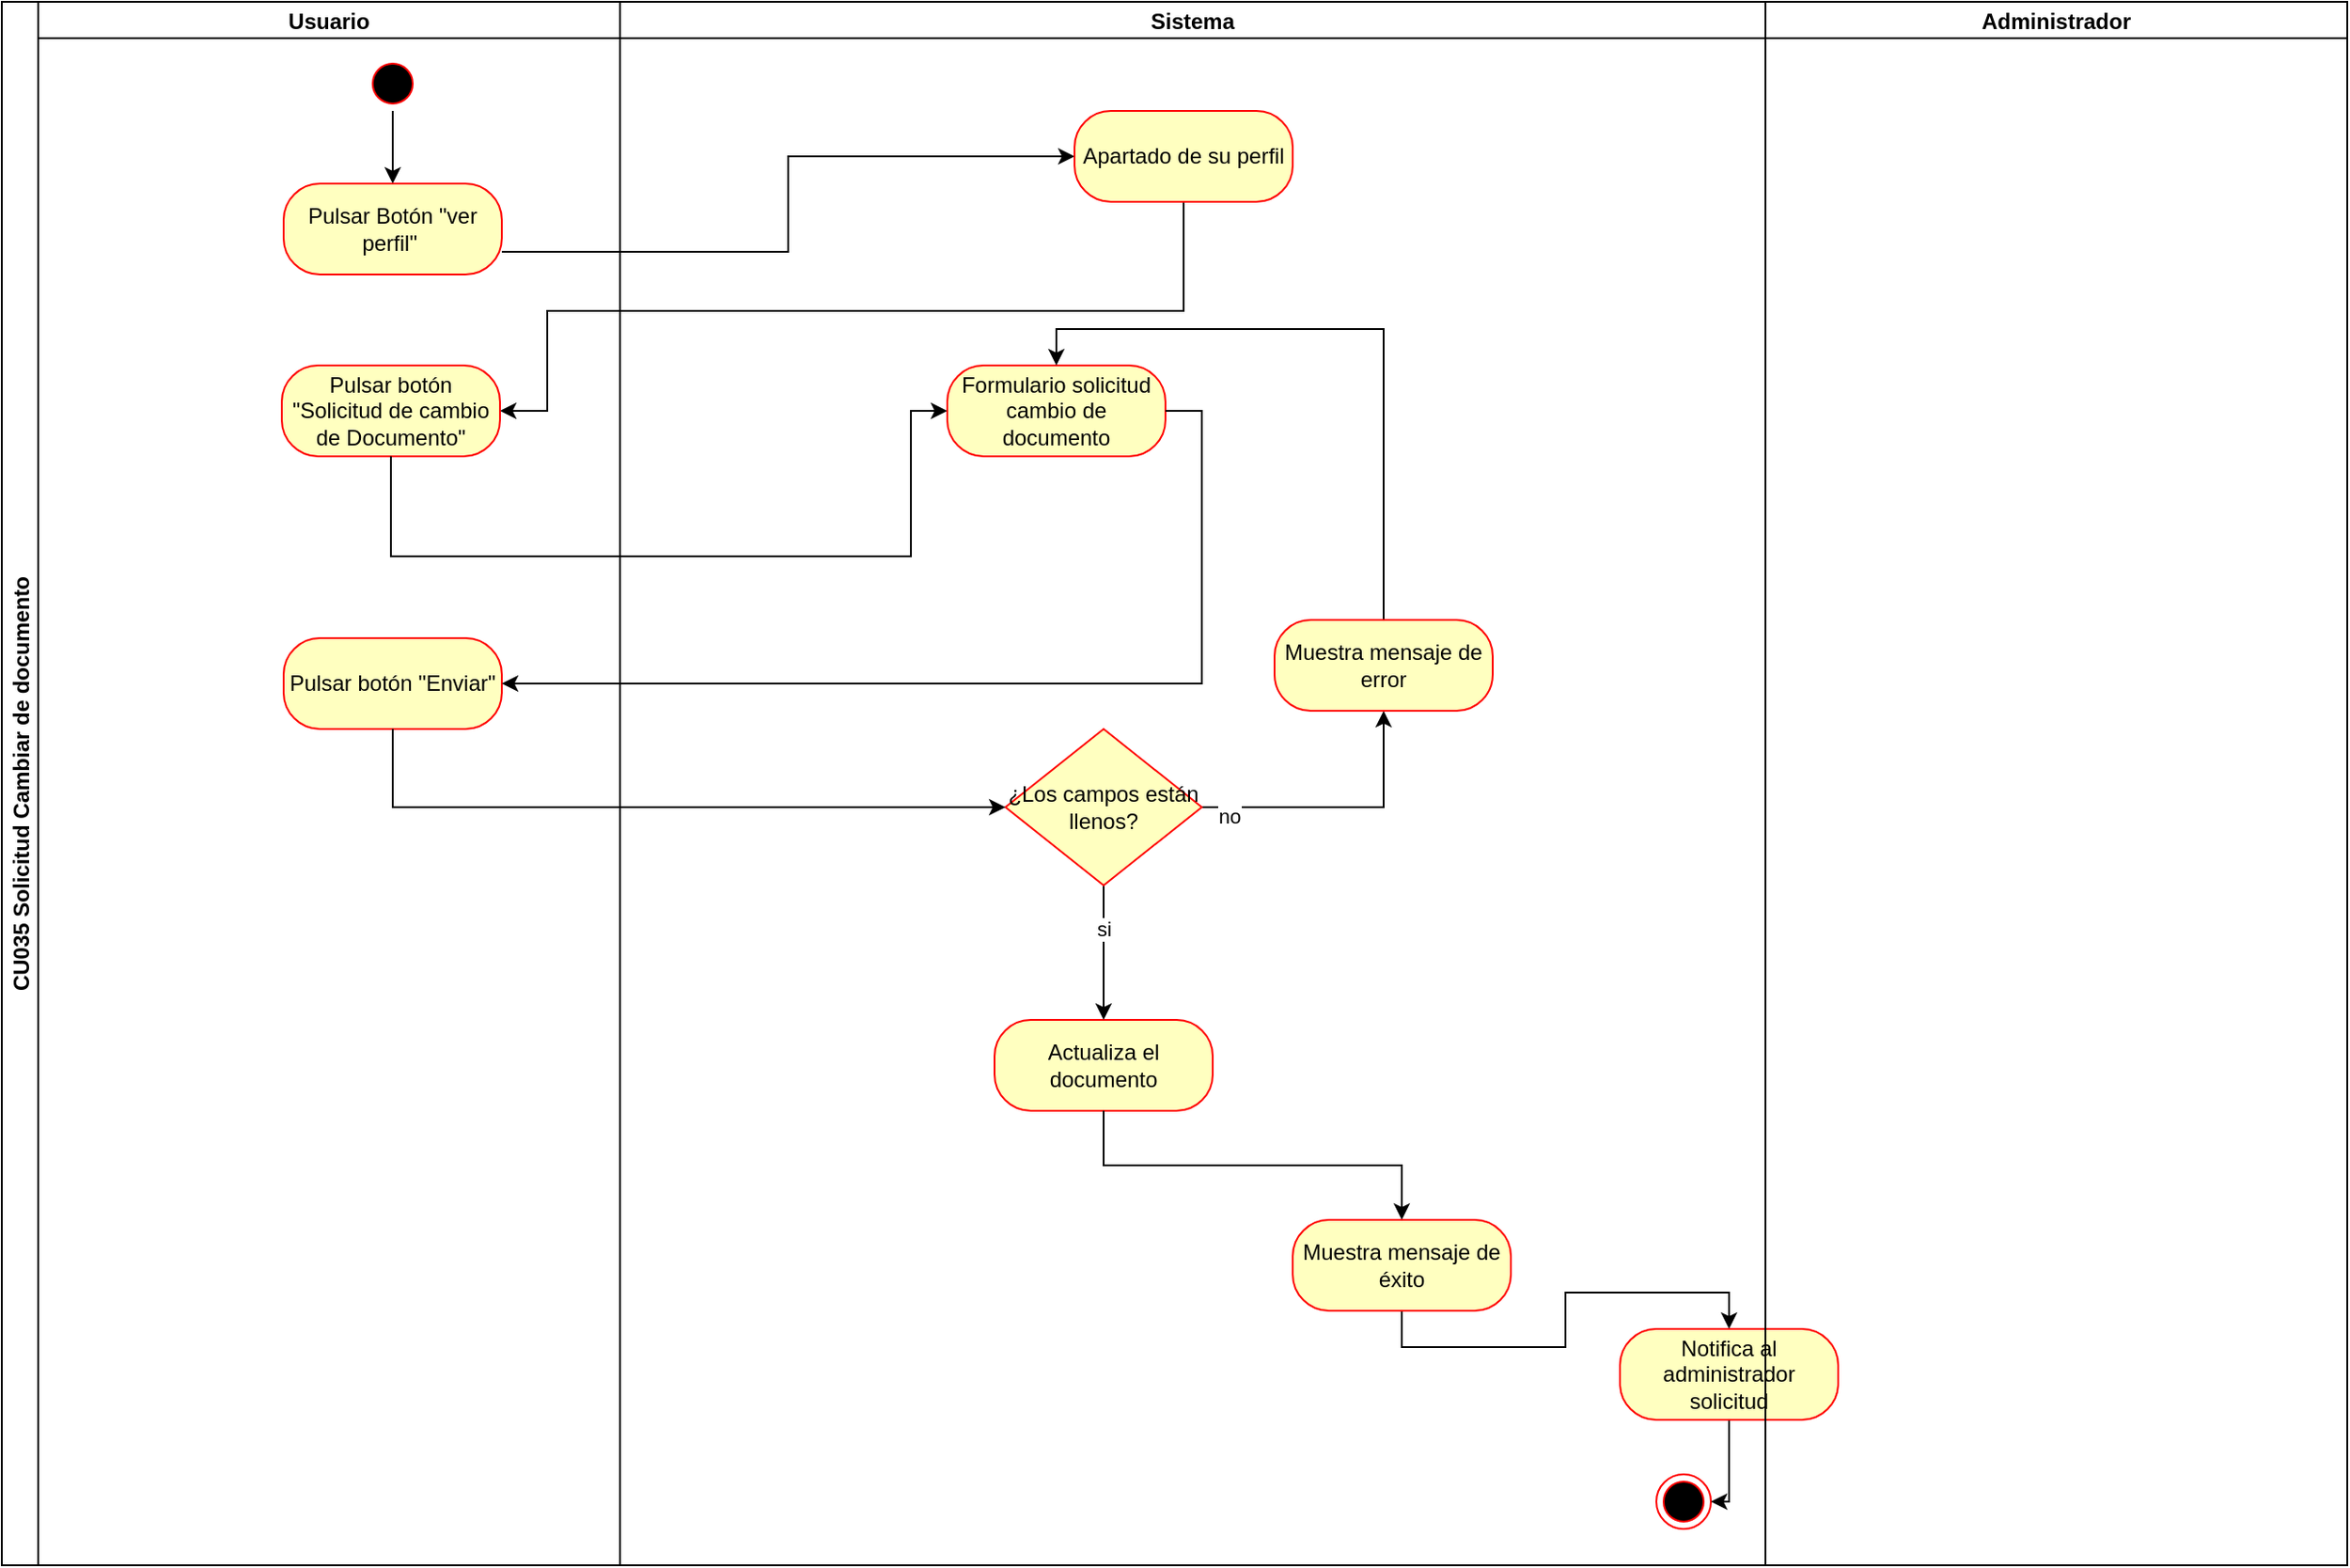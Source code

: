 <mxfile version="27.1.6">
  <diagram name="Página-1" id="jci4QsL0_wLxANuexTLU">
    <mxGraphModel grid="1" page="1" gridSize="10" guides="1" tooltips="1" connect="1" arrows="1" fold="1" pageScale="1" pageWidth="827" pageHeight="1169" math="0" shadow="0">
      <root>
        <mxCell id="0" />
        <mxCell id="1" parent="0" />
        <mxCell id="IxMScBpadhmAz_A5qoVI-1" value="CU035 Solicitud Cambiar de documento" style="swimlane;childLayout=stackLayout;resizeParent=1;resizeParentMax=0;startSize=20;horizontal=0;horizontalStack=1;" vertex="1" parent="1">
          <mxGeometry x="220" y="120" width="970" height="860" as="geometry">
            <mxRectangle x="200" y="80" width="40" height="50" as="alternateBounds" />
          </mxGeometry>
        </mxCell>
        <mxCell id="IxMScBpadhmAz_A5qoVI-98" style="edgeStyle=orthogonalEdgeStyle;rounded=0;orthogonalLoop=1;jettySize=auto;html=1;entryX=1;entryY=0.5;entryDx=0;entryDy=0;exitX=0.5;exitY=1;exitDx=0;exitDy=0;" edge="1" parent="IxMScBpadhmAz_A5qoVI-1" source="IxMScBpadhmAz_A5qoVI-123" target="IxMScBpadhmAz_A5qoVI-97">
          <mxGeometry relative="1" as="geometry">
            <mxPoint x="610" y="150" as="sourcePoint" />
            <Array as="points">
              <mxPoint x="650" y="170" />
              <mxPoint x="300" y="170" />
              <mxPoint x="300" y="225" />
            </Array>
          </mxGeometry>
        </mxCell>
        <mxCell id="IxMScBpadhmAz_A5qoVI-4" value="Usuario" style="swimlane;startSize=20;" vertex="1" parent="IxMScBpadhmAz_A5qoVI-1">
          <mxGeometry x="20" width="320" height="860" as="geometry" />
        </mxCell>
        <mxCell id="IxMScBpadhmAz_A5qoVI-94" style="edgeStyle=orthogonalEdgeStyle;rounded=0;orthogonalLoop=1;jettySize=auto;html=1;exitX=0.5;exitY=1;exitDx=0;exitDy=0;entryX=0.5;entryY=0;entryDx=0;entryDy=0;" edge="1" parent="IxMScBpadhmAz_A5qoVI-4" source="IxMScBpadhmAz_A5qoVI-5" target="IxMScBpadhmAz_A5qoVI-93">
          <mxGeometry relative="1" as="geometry" />
        </mxCell>
        <mxCell id="IxMScBpadhmAz_A5qoVI-5" value="" style="ellipse;html=1;shape=startState;fillColor=#000000;strokeColor=#ff0000;fillStyle=auto;" vertex="1" parent="IxMScBpadhmAz_A5qoVI-4">
          <mxGeometry x="180" y="30" width="30" height="30" as="geometry" />
        </mxCell>
        <mxCell id="IxMScBpadhmAz_A5qoVI-93" value="Pulsar Botón &quot;ver perfil&quot;&amp;nbsp;" style="rounded=1;whiteSpace=wrap;html=1;arcSize=40;fontColor=#000000;fillColor=#ffffc0;strokeColor=#ff0000;" vertex="1" parent="IxMScBpadhmAz_A5qoVI-4">
          <mxGeometry x="135" y="100" width="120" height="50" as="geometry" />
        </mxCell>
        <mxCell id="IxMScBpadhmAz_A5qoVI-97" value="Pulsar botón &quot;Solicitud de cambio de Documento&quot;" style="rounded=1;whiteSpace=wrap;html=1;arcSize=40;fontColor=#000000;fillColor=#ffffc0;strokeColor=#ff0000;" vertex="1" parent="IxMScBpadhmAz_A5qoVI-4">
          <mxGeometry x="134" y="200" width="120" height="50" as="geometry" />
        </mxCell>
        <mxCell id="IxMScBpadhmAz_A5qoVI-124" value="Pulsar botón &quot;Enviar&quot;" style="rounded=1;whiteSpace=wrap;html=1;arcSize=40;fontColor=#000000;fillColor=#ffffc0;strokeColor=#ff0000;" vertex="1" parent="IxMScBpadhmAz_A5qoVI-4">
          <mxGeometry x="135" y="350" width="120" height="50" as="geometry" />
        </mxCell>
        <mxCell id="IxMScBpadhmAz_A5qoVI-117" style="edgeStyle=orthogonalEdgeStyle;rounded=0;orthogonalLoop=1;jettySize=auto;html=1;exitX=0.5;exitY=1;exitDx=0;exitDy=0;entryX=0;entryY=0.5;entryDx=0;entryDy=0;" edge="1" parent="IxMScBpadhmAz_A5qoVI-1" source="IxMScBpadhmAz_A5qoVI-97" target="IxMScBpadhmAz_A5qoVI-102">
          <mxGeometry relative="1" as="geometry">
            <Array as="points">
              <mxPoint x="214" y="305" />
              <mxPoint x="500" y="305" />
              <mxPoint x="500" y="225" />
            </Array>
          </mxGeometry>
        </mxCell>
        <mxCell id="IxMScBpadhmAz_A5qoVI-95" style="edgeStyle=orthogonalEdgeStyle;rounded=0;orthogonalLoop=1;jettySize=auto;html=1;exitX=1;exitY=0.75;exitDx=0;exitDy=0;entryX=0;entryY=0.5;entryDx=0;entryDy=0;" edge="1" parent="IxMScBpadhmAz_A5qoVI-1" source="IxMScBpadhmAz_A5qoVI-93" target="IxMScBpadhmAz_A5qoVI-123">
          <mxGeometry relative="1" as="geometry">
            <mxPoint x="530.0" y="130" as="targetPoint" />
          </mxGeometry>
        </mxCell>
        <mxCell id="IxMScBpadhmAz_A5qoVI-17" value="Sistema" style="swimlane;startSize=20;" vertex="1" parent="IxMScBpadhmAz_A5qoVI-1">
          <mxGeometry x="340" width="630" height="860" as="geometry" />
        </mxCell>
        <mxCell id="IxMScBpadhmAz_A5qoVI-19" value="" style="ellipse;html=1;shape=endState;fillColor=#000000;strokeColor=#ff0000;" vertex="1" parent="IxMScBpadhmAz_A5qoVI-17">
          <mxGeometry x="570" y="810" width="30" height="30" as="geometry" />
        </mxCell>
        <mxCell id="IxMScBpadhmAz_A5qoVI-20" style="edgeStyle=orthogonalEdgeStyle;rounded=0;orthogonalLoop=1;jettySize=auto;html=1;exitX=0.5;exitY=1;exitDx=0;exitDy=0;" edge="1" parent="IxMScBpadhmAz_A5qoVI-17">
          <mxGeometry relative="1" as="geometry">
            <mxPoint x="86" y="360" as="sourcePoint" />
            <mxPoint x="86" y="360" as="targetPoint" />
          </mxGeometry>
        </mxCell>
        <mxCell id="IxMScBpadhmAz_A5qoVI-122" style="edgeStyle=orthogonalEdgeStyle;rounded=0;orthogonalLoop=1;jettySize=auto;html=1;exitX=0.5;exitY=1;exitDx=0;exitDy=0;entryX=0.5;entryY=0;entryDx=0;entryDy=0;" edge="1" parent="IxMScBpadhmAz_A5qoVI-17" source="Y7S8jlvl7UqVXFa2-iLd-26" target="BK-sqGSsNcdn__YnTgii-2">
          <mxGeometry relative="1" as="geometry" />
        </mxCell>
        <mxCell id="IxMScBpadhmAz_A5qoVI-104" value="Actualiza el documento" style="rounded=1;whiteSpace=wrap;html=1;arcSize=40;fontColor=#000000;fillColor=#ffffc0;strokeColor=#ff0000;" vertex="1" parent="IxMScBpadhmAz_A5qoVI-17">
          <mxGeometry x="206" y="560" width="120" height="50" as="geometry" />
        </mxCell>
        <mxCell id="IxMScBpadhmAz_A5qoVI-102" value="Formulario solicitud cambio de documento" style="rounded=1;whiteSpace=wrap;html=1;arcSize=40;fontColor=#000000;fillColor=#ffffc0;strokeColor=#ff0000;" vertex="1" parent="IxMScBpadhmAz_A5qoVI-17">
          <mxGeometry x="180" y="200" width="120" height="50" as="geometry" />
        </mxCell>
        <mxCell id="IxMScBpadhmAz_A5qoVI-123" value="Apartado de su perfil" style="rounded=1;whiteSpace=wrap;html=1;arcSize=40;fontColor=#000000;fillColor=#ffffc0;strokeColor=#ff0000;" vertex="1" parent="IxMScBpadhmAz_A5qoVI-17">
          <mxGeometry x="250" y="60" width="120" height="50" as="geometry" />
        </mxCell>
        <mxCell id="Y7S8jlvl7UqVXFa2-iLd-4" style="edgeStyle=orthogonalEdgeStyle;rounded=0;orthogonalLoop=1;jettySize=auto;html=1;entryX=0.5;entryY=0;entryDx=0;entryDy=0;exitX=0.5;exitY=1;exitDx=0;exitDy=0;" edge="1" parent="IxMScBpadhmAz_A5qoVI-17" source="Y7S8jlvl7UqVXFa2-iLd-2" target="IxMScBpadhmAz_A5qoVI-104">
          <mxGeometry relative="1" as="geometry" />
        </mxCell>
        <mxCell id="Y7S8jlvl7UqVXFa2-iLd-5" value="si" style="edgeLabel;html=1;align=center;verticalAlign=middle;resizable=0;points=[];" connectable="0" vertex="1" parent="Y7S8jlvl7UqVXFa2-iLd-4">
          <mxGeometry x="-0.37" relative="1" as="geometry">
            <mxPoint as="offset" />
          </mxGeometry>
        </mxCell>
        <mxCell id="Y7S8jlvl7UqVXFa2-iLd-7" style="edgeStyle=orthogonalEdgeStyle;rounded=0;orthogonalLoop=1;jettySize=auto;html=1;entryX=0.5;entryY=1;entryDx=0;entryDy=0;" edge="1" parent="IxMScBpadhmAz_A5qoVI-17" source="Y7S8jlvl7UqVXFa2-iLd-2" target="Y7S8jlvl7UqVXFa2-iLd-21">
          <mxGeometry relative="1" as="geometry">
            <Array as="points">
              <mxPoint x="420" y="443" />
              <mxPoint x="420" y="390" />
            </Array>
          </mxGeometry>
        </mxCell>
        <mxCell id="Y7S8jlvl7UqVXFa2-iLd-8" value="no" style="edgeLabel;html=1;align=center;verticalAlign=middle;resizable=0;points=[];" connectable="0" vertex="1" parent="Y7S8jlvl7UqVXFa2-iLd-7">
          <mxGeometry x="-0.812" y="-5" relative="1" as="geometry">
            <mxPoint as="offset" />
          </mxGeometry>
        </mxCell>
        <mxCell id="Y7S8jlvl7UqVXFa2-iLd-2" value="¿Los campos están llenos?" style="rhombus;whiteSpace=wrap;html=1;fontColor=#000000;fillColor=#ffffc0;strokeColor=#ff0000;" vertex="1" parent="IxMScBpadhmAz_A5qoVI-17">
          <mxGeometry x="212" y="400" width="108" height="86" as="geometry" />
        </mxCell>
        <mxCell id="Y7S8jlvl7UqVXFa2-iLd-25" style="edgeStyle=orthogonalEdgeStyle;rounded=0;orthogonalLoop=1;jettySize=auto;html=1;entryX=0.5;entryY=0;entryDx=0;entryDy=0;" edge="1" parent="IxMScBpadhmAz_A5qoVI-17" source="Y7S8jlvl7UqVXFa2-iLd-21" target="IxMScBpadhmAz_A5qoVI-102">
          <mxGeometry relative="1" as="geometry">
            <Array as="points">
              <mxPoint x="420" y="180" />
              <mxPoint x="240" y="180" />
            </Array>
          </mxGeometry>
        </mxCell>
        <mxCell id="Y7S8jlvl7UqVXFa2-iLd-21" value="Muestra mensaje de error" style="rounded=1;whiteSpace=wrap;html=1;arcSize=40;fontColor=#000000;fillColor=#ffffc0;strokeColor=#ff0000;" vertex="1" parent="IxMScBpadhmAz_A5qoVI-17">
          <mxGeometry x="360" y="340" width="120" height="50" as="geometry" />
        </mxCell>
        <mxCell id="Y7S8jlvl7UqVXFa2-iLd-27" value="" style="edgeStyle=orthogonalEdgeStyle;rounded=0;orthogonalLoop=1;jettySize=auto;html=1;exitX=0.5;exitY=1;exitDx=0;exitDy=0;entryX=0.5;entryY=0;entryDx=0;entryDy=0;" edge="1" parent="IxMScBpadhmAz_A5qoVI-17" source="IxMScBpadhmAz_A5qoVI-104" target="Y7S8jlvl7UqVXFa2-iLd-26">
          <mxGeometry relative="1" as="geometry">
            <mxPoint x="830" y="710" as="sourcePoint" />
            <mxPoint x="1145" y="930" as="targetPoint" />
          </mxGeometry>
        </mxCell>
        <mxCell id="Y7S8jlvl7UqVXFa2-iLd-26" value="Muestra mensaje de éxito" style="rounded=1;whiteSpace=wrap;html=1;arcSize=40;fontColor=#000000;fillColor=#ffffc0;strokeColor=#ff0000;" vertex="1" parent="IxMScBpadhmAz_A5qoVI-17">
          <mxGeometry x="370" y="670" width="120" height="50" as="geometry" />
        </mxCell>
        <mxCell id="BK-sqGSsNcdn__YnTgii-3" style="edgeStyle=orthogonalEdgeStyle;rounded=0;orthogonalLoop=1;jettySize=auto;html=1;entryX=1;entryY=0.5;entryDx=0;entryDy=0;" edge="1" parent="IxMScBpadhmAz_A5qoVI-17" source="BK-sqGSsNcdn__YnTgii-2" target="IxMScBpadhmAz_A5qoVI-19">
          <mxGeometry relative="1" as="geometry">
            <Array as="points">
              <mxPoint x="610" y="825" />
            </Array>
          </mxGeometry>
        </mxCell>
        <mxCell id="BK-sqGSsNcdn__YnTgii-2" value="&lt;font style=&quot;vertical-align: inherit;&quot;&gt;&lt;font style=&quot;vertical-align: inherit;&quot;&gt;&lt;font style=&quot;vertical-align: inherit;&quot;&gt;&lt;font style=&quot;vertical-align: inherit;&quot;&gt;Notifica al administrador solicitud&lt;/font&gt;&lt;/font&gt;&lt;/font&gt;&lt;/font&gt;" style="rounded=1;whiteSpace=wrap;html=1;arcSize=40;fontColor=#000000;fillColor=#ffffc0;strokeColor=#ff0000;" vertex="1" parent="IxMScBpadhmAz_A5qoVI-17">
          <mxGeometry x="550" y="730" width="120" height="50" as="geometry" />
        </mxCell>
        <mxCell id="IxMScBpadhmAz_A5qoVI-127" style="edgeStyle=orthogonalEdgeStyle;rounded=0;orthogonalLoop=1;jettySize=auto;html=1;exitX=1;exitY=0.5;exitDx=0;exitDy=0;entryX=1;entryY=0.5;entryDx=0;entryDy=0;" edge="1" parent="IxMScBpadhmAz_A5qoVI-1" source="IxMScBpadhmAz_A5qoVI-102" target="IxMScBpadhmAz_A5qoVI-124">
          <mxGeometry relative="1" as="geometry">
            <mxPoint x="698" y="332" as="targetPoint" />
          </mxGeometry>
        </mxCell>
        <mxCell id="Y7S8jlvl7UqVXFa2-iLd-3" style="edgeStyle=orthogonalEdgeStyle;rounded=0;orthogonalLoop=1;jettySize=auto;html=1;entryX=0;entryY=0.5;entryDx=0;entryDy=0;" edge="1" parent="IxMScBpadhmAz_A5qoVI-1" source="IxMScBpadhmAz_A5qoVI-124" target="Y7S8jlvl7UqVXFa2-iLd-2">
          <mxGeometry relative="1" as="geometry">
            <Array as="points">
              <mxPoint x="215" y="443" />
            </Array>
          </mxGeometry>
        </mxCell>
        <mxCell id="BK-sqGSsNcdn__YnTgii-1" value="Administrador" style="swimlane;startSize=20;" vertex="1" parent="1">
          <mxGeometry x="1190" y="120" width="320" height="860" as="geometry" />
        </mxCell>
      </root>
    </mxGraphModel>
  </diagram>
</mxfile>
